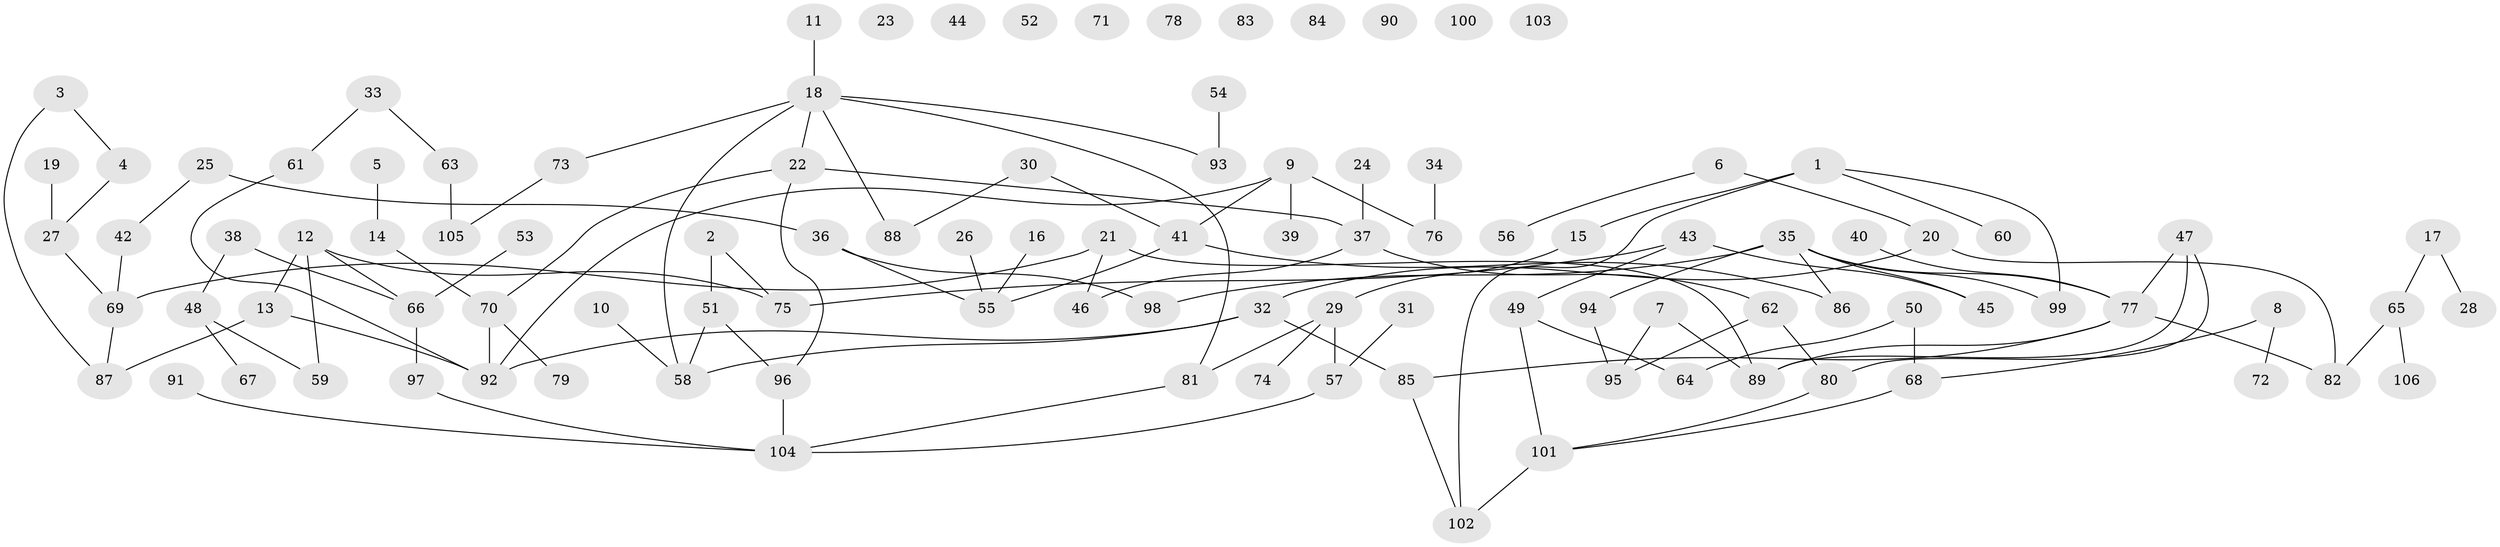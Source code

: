 // coarse degree distribution, {5: 0.08, 3: 0.17333333333333334, 2: 0.21333333333333335, 1: 0.22666666666666666, 4: 0.12, 6: 0.05333333333333334, 0: 0.13333333333333333}
// Generated by graph-tools (version 1.1) at 2025/41/03/06/25 10:41:20]
// undirected, 106 vertices, 121 edges
graph export_dot {
graph [start="1"]
  node [color=gray90,style=filled];
  1;
  2;
  3;
  4;
  5;
  6;
  7;
  8;
  9;
  10;
  11;
  12;
  13;
  14;
  15;
  16;
  17;
  18;
  19;
  20;
  21;
  22;
  23;
  24;
  25;
  26;
  27;
  28;
  29;
  30;
  31;
  32;
  33;
  34;
  35;
  36;
  37;
  38;
  39;
  40;
  41;
  42;
  43;
  44;
  45;
  46;
  47;
  48;
  49;
  50;
  51;
  52;
  53;
  54;
  55;
  56;
  57;
  58;
  59;
  60;
  61;
  62;
  63;
  64;
  65;
  66;
  67;
  68;
  69;
  70;
  71;
  72;
  73;
  74;
  75;
  76;
  77;
  78;
  79;
  80;
  81;
  82;
  83;
  84;
  85;
  86;
  87;
  88;
  89;
  90;
  91;
  92;
  93;
  94;
  95;
  96;
  97;
  98;
  99;
  100;
  101;
  102;
  103;
  104;
  105;
  106;
  1 -- 15;
  1 -- 60;
  1 -- 99;
  1 -- 102;
  2 -- 51;
  2 -- 75;
  3 -- 4;
  3 -- 87;
  4 -- 27;
  5 -- 14;
  6 -- 20;
  6 -- 56;
  7 -- 89;
  7 -- 95;
  8 -- 68;
  8 -- 72;
  9 -- 39;
  9 -- 41;
  9 -- 76;
  9 -- 92;
  10 -- 58;
  11 -- 18;
  12 -- 13;
  12 -- 59;
  12 -- 66;
  12 -- 75;
  13 -- 87;
  13 -- 92;
  14 -- 70;
  15 -- 29;
  16 -- 55;
  17 -- 28;
  17 -- 65;
  18 -- 22;
  18 -- 58;
  18 -- 73;
  18 -- 81;
  18 -- 88;
  18 -- 93;
  19 -- 27;
  20 -- 32;
  20 -- 82;
  21 -- 46;
  21 -- 69;
  21 -- 89;
  22 -- 37;
  22 -- 70;
  22 -- 96;
  24 -- 37;
  25 -- 36;
  25 -- 42;
  26 -- 55;
  27 -- 69;
  29 -- 57;
  29 -- 74;
  29 -- 81;
  30 -- 41;
  30 -- 88;
  31 -- 57;
  32 -- 58;
  32 -- 85;
  32 -- 92;
  33 -- 61;
  33 -- 63;
  34 -- 76;
  35 -- 45;
  35 -- 77;
  35 -- 86;
  35 -- 94;
  35 -- 98;
  35 -- 99;
  36 -- 55;
  36 -- 98;
  37 -- 46;
  37 -- 62;
  38 -- 48;
  38 -- 66;
  40 -- 77;
  41 -- 55;
  41 -- 86;
  42 -- 69;
  43 -- 45;
  43 -- 49;
  43 -- 75;
  47 -- 77;
  47 -- 80;
  47 -- 89;
  48 -- 59;
  48 -- 67;
  49 -- 64;
  49 -- 101;
  50 -- 64;
  50 -- 68;
  51 -- 58;
  51 -- 96;
  53 -- 66;
  54 -- 93;
  57 -- 104;
  61 -- 92;
  62 -- 80;
  62 -- 95;
  63 -- 105;
  65 -- 82;
  65 -- 106;
  66 -- 97;
  68 -- 101;
  69 -- 87;
  70 -- 79;
  70 -- 92;
  73 -- 105;
  77 -- 82;
  77 -- 85;
  77 -- 89;
  80 -- 101;
  81 -- 104;
  85 -- 102;
  91 -- 104;
  94 -- 95;
  96 -- 104;
  97 -- 104;
  101 -- 102;
}
